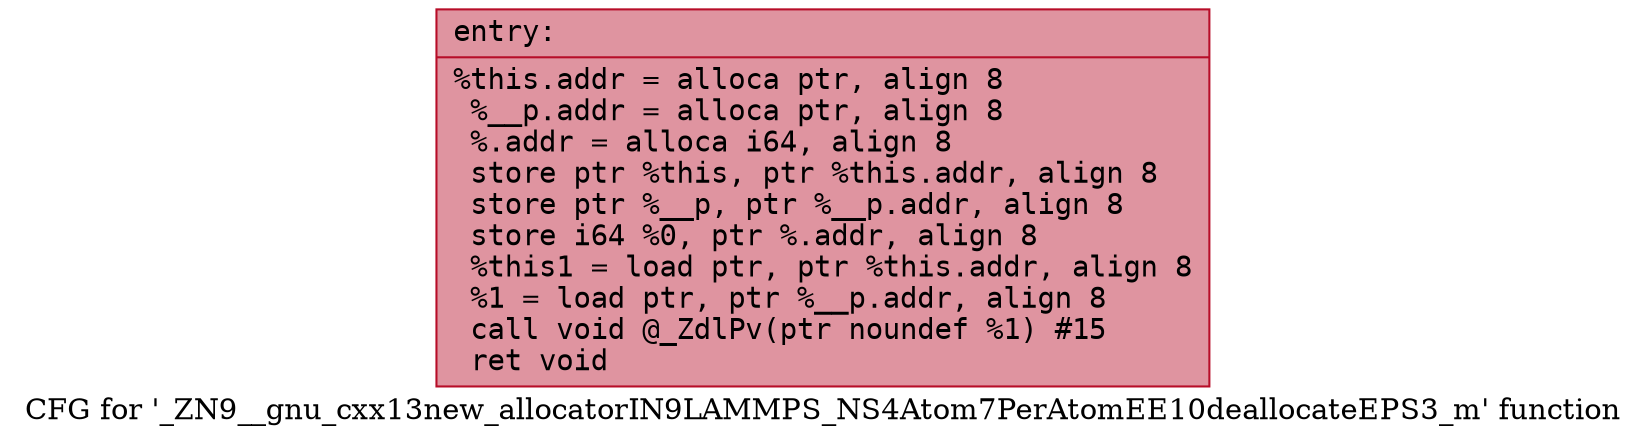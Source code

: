 digraph "CFG for '_ZN9__gnu_cxx13new_allocatorIN9LAMMPS_NS4Atom7PerAtomEE10deallocateEPS3_m' function" {
	label="CFG for '_ZN9__gnu_cxx13new_allocatorIN9LAMMPS_NS4Atom7PerAtomEE10deallocateEPS3_m' function";

	Node0x55aea91dc240 [shape=record,color="#b70d28ff", style=filled, fillcolor="#b70d2870" fontname="Courier",label="{entry:\l|  %this.addr = alloca ptr, align 8\l  %__p.addr = alloca ptr, align 8\l  %.addr = alloca i64, align 8\l  store ptr %this, ptr %this.addr, align 8\l  store ptr %__p, ptr %__p.addr, align 8\l  store i64 %0, ptr %.addr, align 8\l  %this1 = load ptr, ptr %this.addr, align 8\l  %1 = load ptr, ptr %__p.addr, align 8\l  call void @_ZdlPv(ptr noundef %1) #15\l  ret void\l}"];
}
